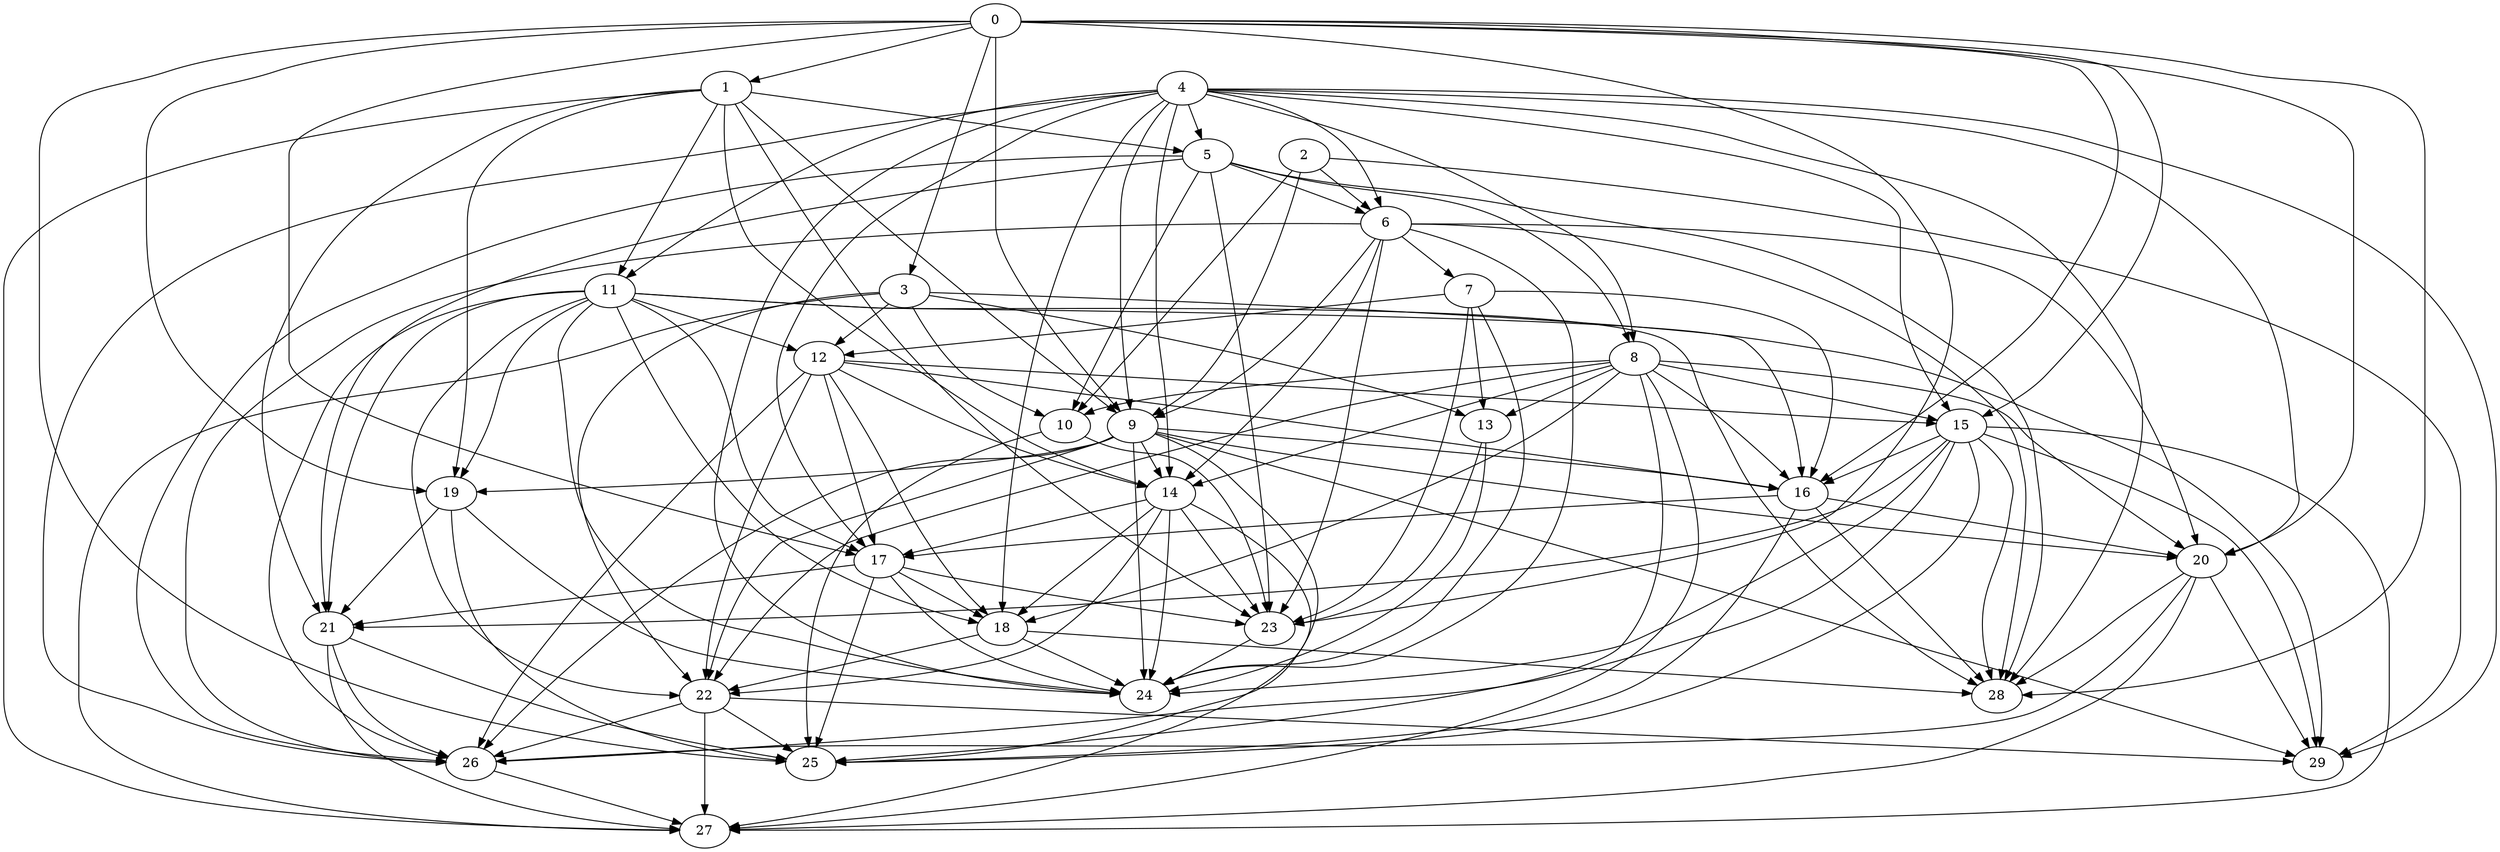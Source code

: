 digraph "Random_Nodes_30_Density_4.83_CCR_1.00_WeightType_Random" {
	graph ["Duplicate states"=0,
		GraphType=Random,
		"Max states in OPEN"=0,
		Modes="120000ms; topo-ordered tasks, ; Pruning: task equivalence, fixed order ready list, ; F-value: ; Optimisation: best schedule length (\
SL) optimisation on equal, ",
		NumberOfTasks=30,
		"Pruned using list schedule length"=1,
		"States removed from OPEN"=0,
		TargetSystem="Homogeneous-4",
		"Time to schedule (ms)"=110,
		"Total idle time"=550,
		"Total schedule length"=373,
		"Total sequential time"=864,
		"Total states created"=2
	];
	0	["Finish time"=19,
		Processor=0,
		"Start time"=0,
		Weight=19];
	1	["Finish time"=48,
		Processor=0,
		"Start time"=19,
		Weight=29];
	0 -> 1	[Weight=8];
	3	["Finish time"=32,
		Processor=2,
		"Start time"=22,
		Weight=10];
	0 -> 3	[Weight=3];
	9	["Finish time"=144,
		Processor=1,
		"Start time"=120,
		Weight=24];
	0 -> 9	[Weight=8];
	15	["Finish time"=204,
		Processor=1,
		"Start time"=185,
		Weight=19];
	0 -> 15	[Weight=7];
	16	["Finish time"=214,
		Processor=1,
		"Start time"=204,
		Weight=10];
	0 -> 16	[Weight=7];
	17	["Finish time"=242,
		Processor=0,
		"Start time"=218,
		Weight=24];
	0 -> 17	[Weight=2];
	19	["Finish time"=169,
		Processor=3,
		"Start time"=154,
		Weight=15];
	0 -> 19	[Weight=2];
	20	["Finish time"=243,
		Processor=1,
		"Start time"=214,
		Weight=29];
	0 -> 20	[Weight=4];
	23	["Finish time"=279,
		Processor=2,
		"Start time"=250,
		Weight=29];
	0 -> 23	[Weight=5];
	28	["Finish time"=321,
		Processor=3,
		"Start time"=282,
		Weight=39];
	0 -> 28	[Weight=10];
	25	["Finish time"=350,
		Processor=3,
		"Start time"=321,
		Weight=29];
	0 -> 25	[Weight=9];
	5	["Finish time"=92,
		Processor=0,
		"Start time"=48,
		Weight=44];
	1 -> 5	[Weight=7];
	11	["Finish time"=97,
		Processor=1,
		"Start time"=53,
		Weight=44];
	1 -> 11	[Weight=5];
	1 -> 9	[Weight=5];
	14	["Finish time"=218,
		Processor=0,
		"Start time"=179,
		Weight=39];
	1 -> 14	[Weight=6];
	1 -> 19	[Weight=3];
	21	["Finish time"=266,
		Processor=1,
		"Start time"=247,
		Weight=19];
	1 -> 21	[Weight=7];
	1 -> 23	[Weight=3];
	27	["Finish time"=373,
		Processor=0,
		"Start time"=349,
		Weight=24];
	1 -> 27	[Weight=8];
	4	["Finish time"=24,
		Processor=1,
		"Start time"=0,
		Weight=24];
	4 -> 5	[Weight=3];
	6	["Finish time"=116,
		Processor=0,
		"Start time"=92,
		Weight=24];
	4 -> 6	[Weight=4];
	4 -> 11	[Weight=5];
	4 -> 9	[Weight=5];
	8	["Finish time"=113,
		Processor=2,
		"Start time"=94,
		Weight=19];
	4 -> 8	[Weight=10];
	4 -> 14	[Weight=10];
	4 -> 15	[Weight=5];
	4 -> 17	[Weight=9];
	18	["Finish time"=276,
		Processor=0,
		"Start time"=242,
		Weight=34];
	4 -> 18	[Weight=8];
	4 -> 20	[Weight=2];
	26	["Finish time"=349,
		Processor=0,
		"Start time"=305,
		Weight=44];
	4 -> 26	[Weight=6];
	24	["Finish time"=333,
		Processor=1,
		"Start time"=284,
		Weight=49];
	4 -> 24	[Weight=7];
	29	["Finish time"=358,
		Processor=2,
		"Start time"=309,
		Weight=49];
	4 -> 29	[Weight=5];
	4 -> 28	[Weight=8];
	5 -> 6	[Weight=7];
	5 -> 8	[Weight=2];
	10	["Finish time"=188,
		Processor=3,
		"Start time"=169,
		Weight=19];
	5 -> 10	[Weight=6];
	5 -> 21	[Weight=9];
	5 -> 23	[Weight=10];
	5 -> 26	[Weight=4];
	5 -> 28	[Weight=8];
	2	["Finish time"=15,
		Processor=2,
		"Start time"=0,
		Weight=15];
	2 -> 6	[Weight=4];
	2 -> 9	[Weight=2];
	2 -> 10	[Weight=7];
	2 -> 29	[Weight=7];
	7	["Finish time"=140,
		Processor=0,
		"Start time"=116,
		Weight=24];
	6 -> 7	[Weight=5];
	6 -> 9	[Weight=4];
	6 -> 14	[Weight=4];
	6 -> 20	[Weight=7];
	6 -> 23	[Weight=3];
	6 -> 26	[Weight=8];
	6 -> 24	[Weight=2];
	6 -> 28	[Weight=9];
	12	["Finish time"=179,
		Processor=0,
		"Start time"=140,
		Weight=39];
	11 -> 12	[Weight=9];
	11 -> 16	[Weight=8];
	11 -> 17	[Weight=5];
	11 -> 18	[Weight=6];
	11 -> 19	[Weight=2];
	22	["Finish time"=305,
		Processor=0,
		"Start time"=276,
		Weight=29];
	11 -> 22	[Weight=8];
	11 -> 21	[Weight=5];
	11 -> 26	[Weight=8];
	11 -> 24	[Weight=5];
	11 -> 28	[Weight=8];
	7 -> 12	[Weight=9];
	7 -> 16	[Weight=5];
	13	["Finish time"=195,
		Processor=2,
		"Start time"=146,
		Weight=49];
	7 -> 13	[Weight=6];
	7 -> 23	[Weight=3];
	7 -> 24	[Weight=7];
	3 -> 12	[Weight=9];
	3 -> 13	[Weight=4];
	3 -> 10	[Weight=7];
	3 -> 22	[Weight=8];
	3 -> 29	[Weight=7];
	3 -> 27	[Weight=9];
	12 -> 14	[Weight=6];
	12 -> 15	[Weight=6];
	12 -> 16	[Weight=6];
	12 -> 17	[Weight=9];
	12 -> 18	[Weight=9];
	12 -> 22	[Weight=7];
	12 -> 26	[Weight=3];
	9 -> 14	[Weight=9];
	9 -> 16	[Weight=8];
	9 -> 19	[Weight=10];
	9 -> 20	[Weight=7];
	9 -> 22	[Weight=2];
	9 -> 26	[Weight=10];
	9 -> 24	[Weight=4];
	9 -> 29	[Weight=4];
	9 -> 25	[Weight=3];
	8 -> 14	[Weight=3];
	8 -> 15	[Weight=5];
	8 -> 16	[Weight=4];
	8 -> 18	[Weight=9];
	8 -> 13	[Weight=5];
	8 -> 20	[Weight=5];
	8 -> 10	[Weight=3];
	8 -> 22	[Weight=5];
	8 -> 25	[Weight=5];
	8 -> 27	[Weight=9];
	14 -> 17	[Weight=5];
	14 -> 18	[Weight=9];
	14 -> 22	[Weight=10];
	14 -> 23	[Weight=7];
	14 -> 24	[Weight=8];
	14 -> 27	[Weight=7];
	15 -> 16	[Weight=4];
	15 -> 21	[Weight=8];
	15 -> 26	[Weight=6];
	15 -> 24	[Weight=2];
	15 -> 29	[Weight=8];
	15 -> 28	[Weight=9];
	15 -> 25	[Weight=8];
	15 -> 27	[Weight=3];
	16 -> 17	[Weight=3];
	16 -> 20	[Weight=10];
	16 -> 28	[Weight=3];
	16 -> 25	[Weight=4];
	17 -> 18	[Weight=2];
	17 -> 21	[Weight=5];
	17 -> 23	[Weight=8];
	17 -> 24	[Weight=5];
	17 -> 25	[Weight=7];
	18 -> 22	[Weight=6];
	18 -> 24	[Weight=8];
	18 -> 28	[Weight=6];
	13 -> 23	[Weight=9];
	13 -> 24	[Weight=6];
	19 -> 21	[Weight=3];
	19 -> 24	[Weight=9];
	19 -> 25	[Weight=9];
	20 -> 26	[Weight=5];
	20 -> 29	[Weight=2];
	20 -> 28	[Weight=10];
	20 -> 27	[Weight=3];
	10 -> 23	[Weight=2];
	10 -> 25	[Weight=5];
	22 -> 26	[Weight=3];
	22 -> 29	[Weight=4];
	22 -> 25	[Weight=6];
	22 -> 27	[Weight=9];
	21 -> 26	[Weight=5];
	21 -> 25	[Weight=7];
	21 -> 27	[Weight=2];
	23 -> 24	[Weight=4];
	26 -> 27	[Weight=2];
}
